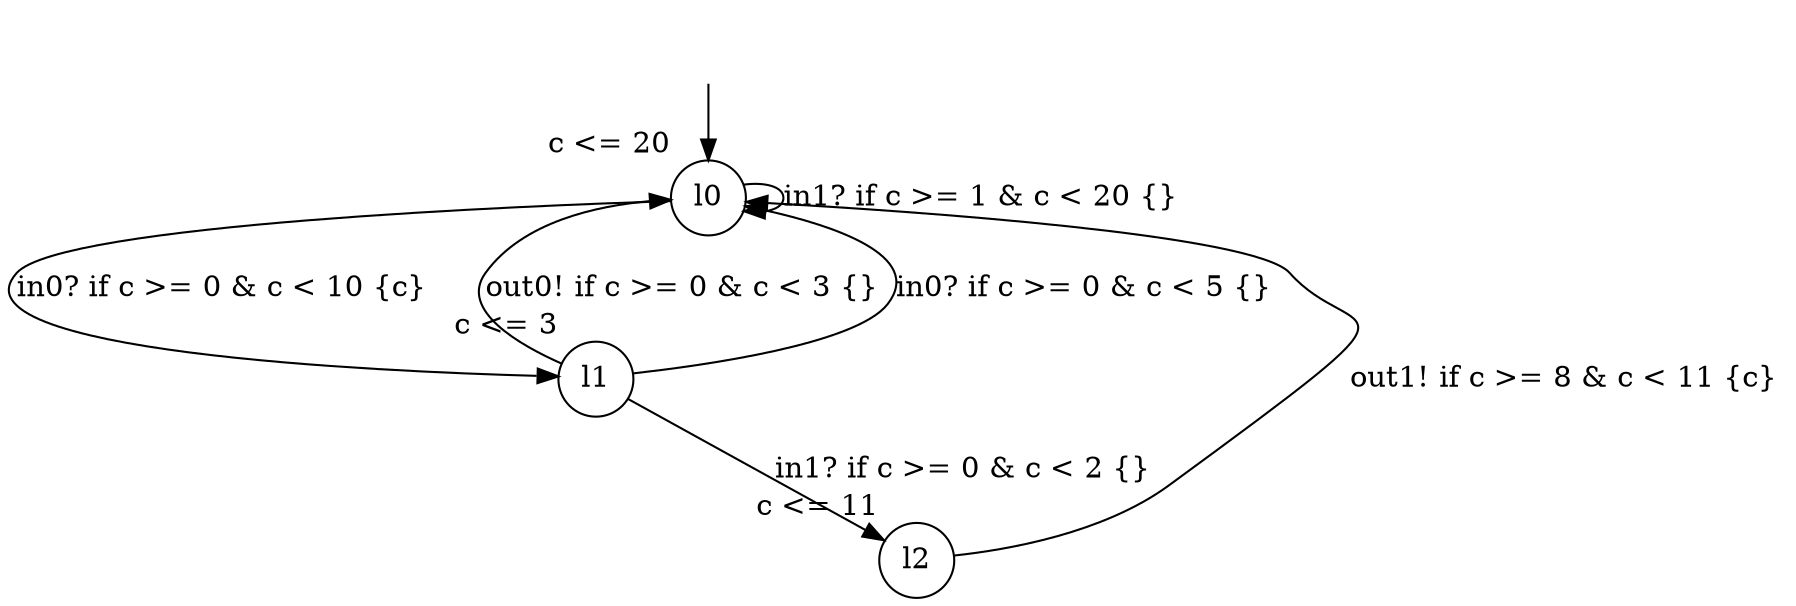 digraph g {
__start0 [label="" shape="none"];
l0 [shape="circle" margin=0 label="l0", xlabel="c <= 20"];
l1 [shape="circle" margin=0 label="l1", xlabel="c <= 3"];
l2 [shape="circle" margin=0 label="l2", xlabel="c <= 11"];
l0 -> l1 [label="in0? if c >= 0 & c < 10 {c} "];
l0 -> l0 [label="in1? if c >= 1 & c < 20 {} "];
l1 -> l2 [label="in1? if c >= 0 & c < 2 {} "];
l1 -> l0 [label="out0! if c >= 0 & c < 3 {} "];
l1 -> l0 [label="in0? if c >= 0 & c < 5 {} "];
l2 -> l0 [label="out1! if c >= 8 & c < 11 {c} "];
__start0 -> l0;
}
